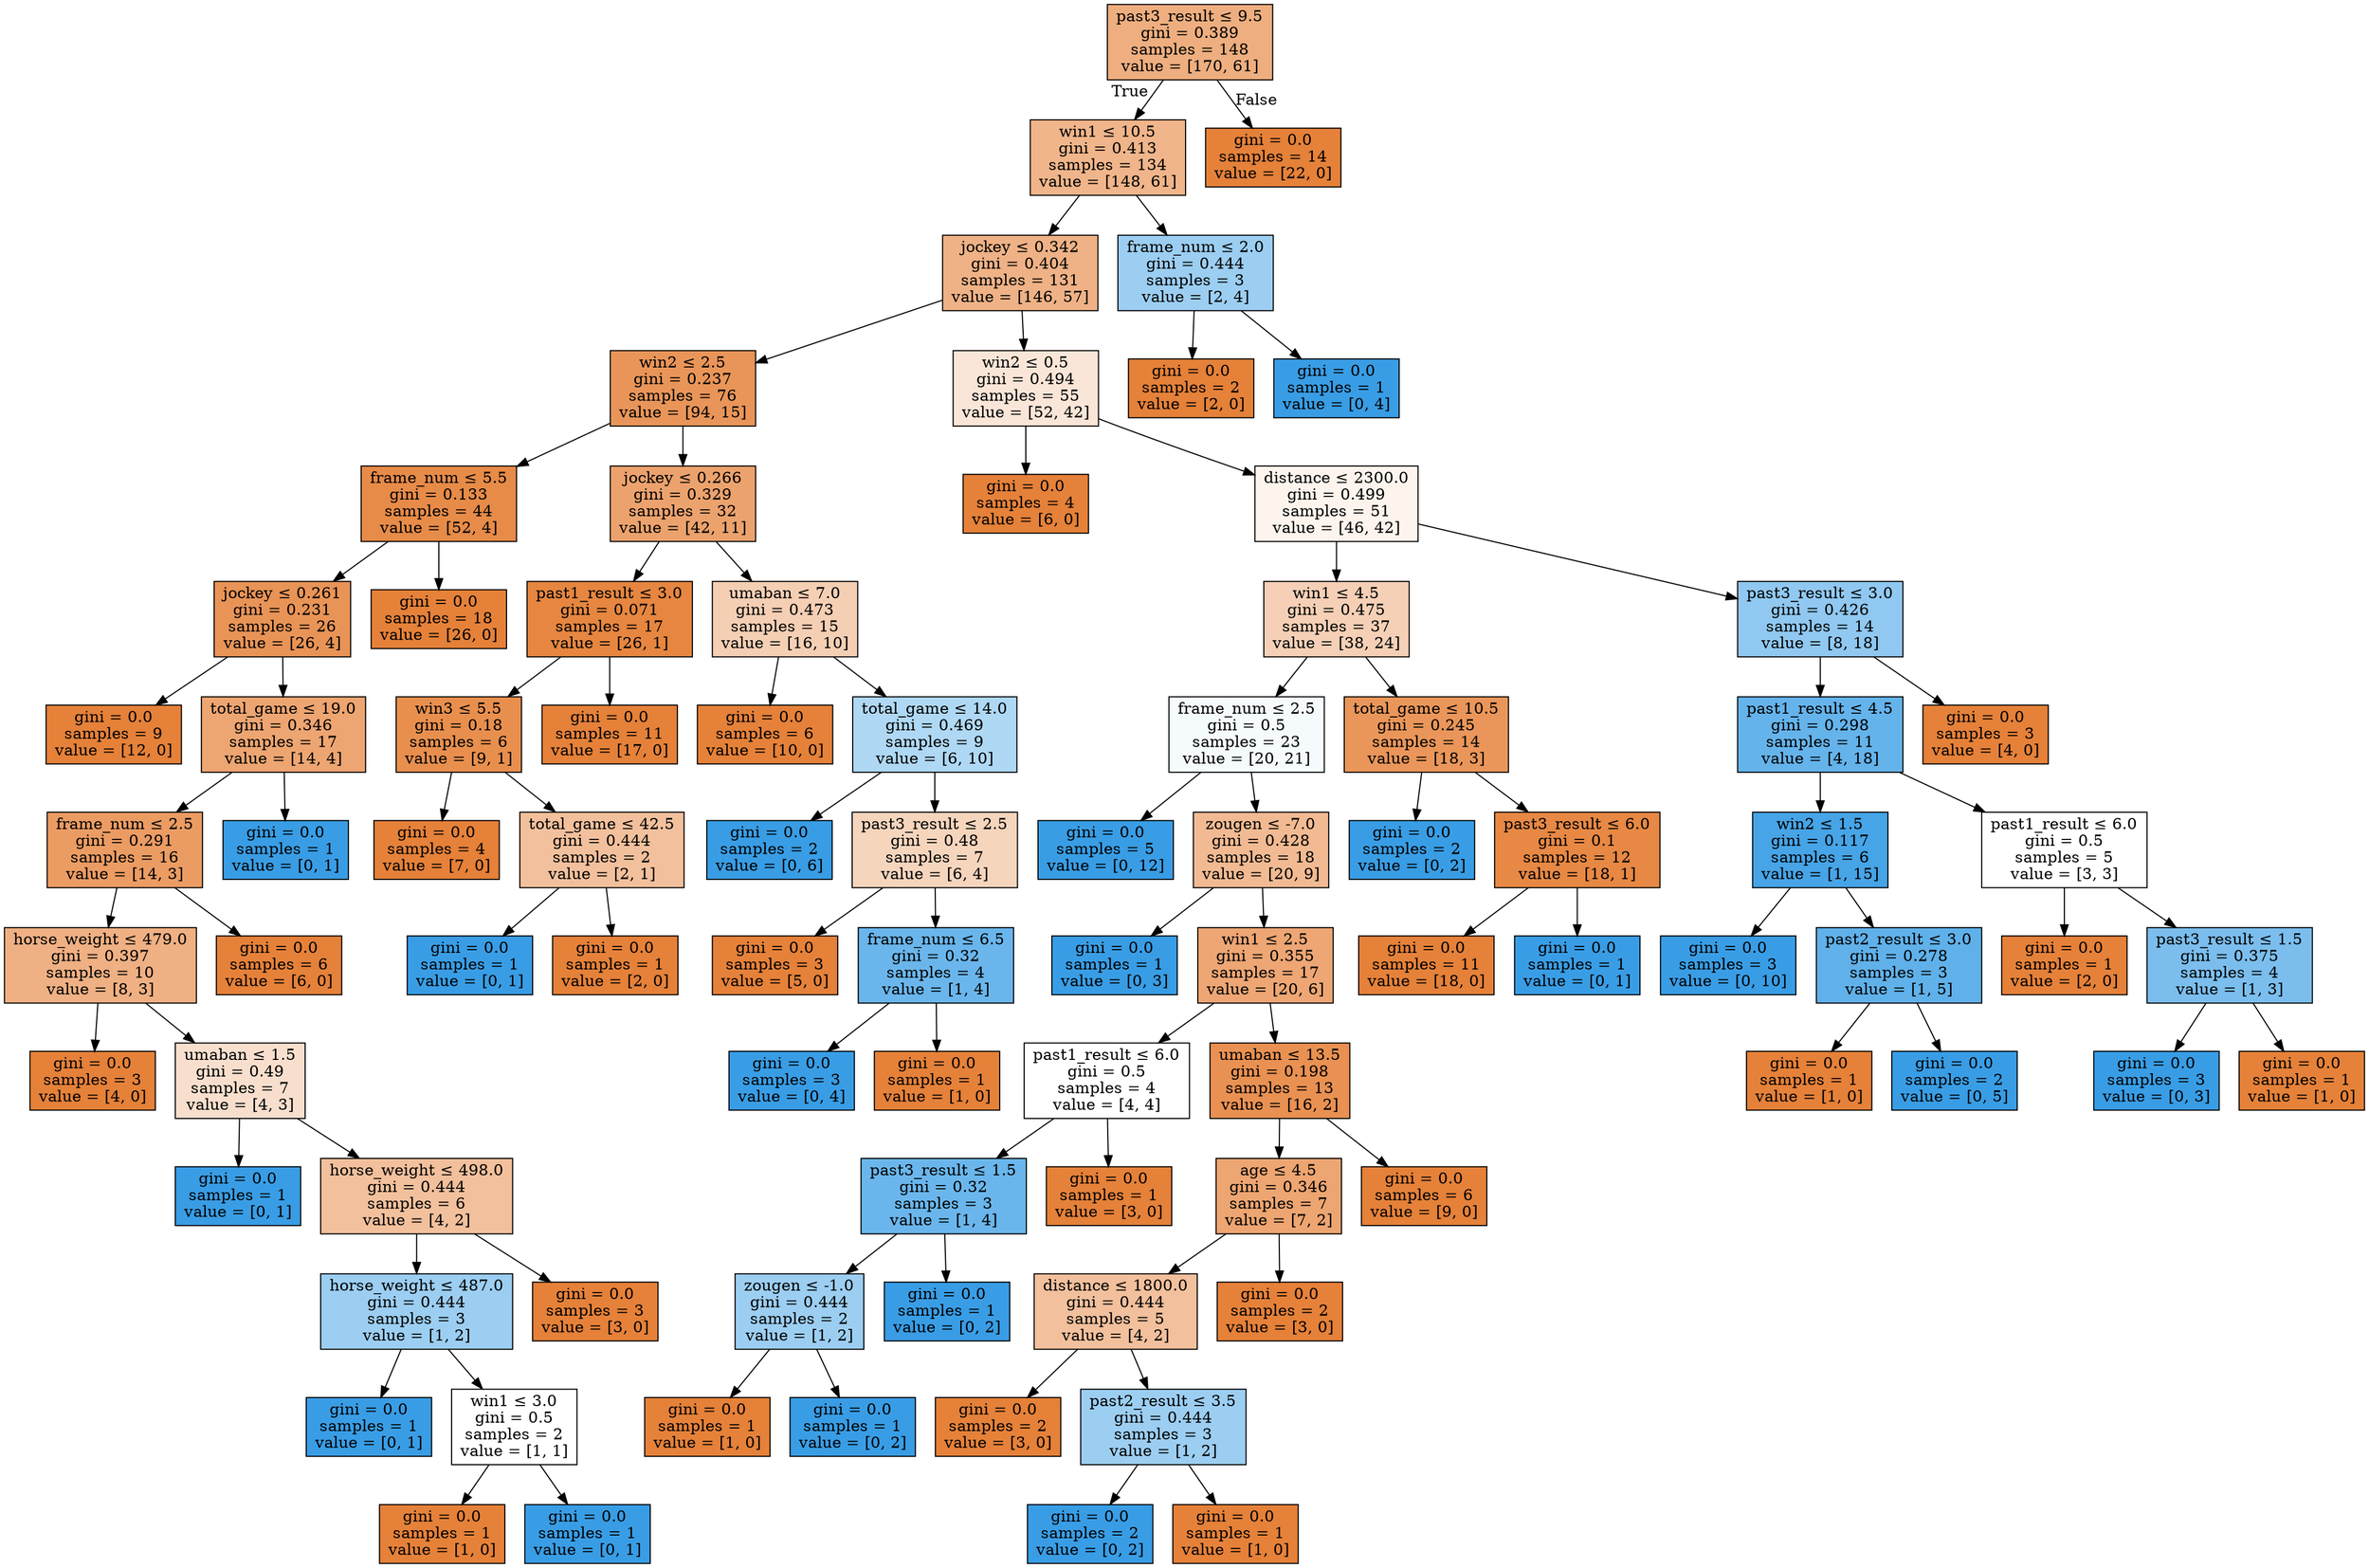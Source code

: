 digraph Tree {
node [shape=box, style="filled", color="black"] ;
0 [label=<past3_result &le; 9.5<br/>gini = 0.389<br/>samples = 148<br/>value = [170, 61]>, fillcolor="#e58139a4"] ;
1 [label=<win1 &le; 10.5<br/>gini = 0.413<br/>samples = 134<br/>value = [148, 61]>, fillcolor="#e5813996"] ;
0 -> 1 [labeldistance=2.5, labelangle=45, headlabel="True"] ;
2 [label=<jockey &le; 0.342<br/>gini = 0.404<br/>samples = 131<br/>value = [146, 57]>, fillcolor="#e581399b"] ;
1 -> 2 ;
3 [label=<win2 &le; 2.5<br/>gini = 0.237<br/>samples = 76<br/>value = [94, 15]>, fillcolor="#e58139d6"] ;
2 -> 3 ;
4 [label=<frame_num &le; 5.5<br/>gini = 0.133<br/>samples = 44<br/>value = [52, 4]>, fillcolor="#e58139eb"] ;
3 -> 4 ;
5 [label=<jockey &le; 0.261<br/>gini = 0.231<br/>samples = 26<br/>value = [26, 4]>, fillcolor="#e58139d8"] ;
4 -> 5 ;
6 [label=<gini = 0.0<br/>samples = 9<br/>value = [12, 0]>, fillcolor="#e58139ff"] ;
5 -> 6 ;
7 [label=<total_game &le; 19.0<br/>gini = 0.346<br/>samples = 17<br/>value = [14, 4]>, fillcolor="#e58139b6"] ;
5 -> 7 ;
8 [label=<frame_num &le; 2.5<br/>gini = 0.291<br/>samples = 16<br/>value = [14, 3]>, fillcolor="#e58139c8"] ;
7 -> 8 ;
9 [label=<horse_weight &le; 479.0<br/>gini = 0.397<br/>samples = 10<br/>value = [8, 3]>, fillcolor="#e581399f"] ;
8 -> 9 ;
10 [label=<gini = 0.0<br/>samples = 3<br/>value = [4, 0]>, fillcolor="#e58139ff"] ;
9 -> 10 ;
11 [label=<umaban &le; 1.5<br/>gini = 0.49<br/>samples = 7<br/>value = [4, 3]>, fillcolor="#e5813940"] ;
9 -> 11 ;
12 [label=<gini = 0.0<br/>samples = 1<br/>value = [0, 1]>, fillcolor="#399de5ff"] ;
11 -> 12 ;
13 [label=<horse_weight &le; 498.0<br/>gini = 0.444<br/>samples = 6<br/>value = [4, 2]>, fillcolor="#e581397f"] ;
11 -> 13 ;
14 [label=<horse_weight &le; 487.0<br/>gini = 0.444<br/>samples = 3<br/>value = [1, 2]>, fillcolor="#399de57f"] ;
13 -> 14 ;
15 [label=<gini = 0.0<br/>samples = 1<br/>value = [0, 1]>, fillcolor="#399de5ff"] ;
14 -> 15 ;
16 [label=<win1 &le; 3.0<br/>gini = 0.5<br/>samples = 2<br/>value = [1, 1]>, fillcolor="#e5813900"] ;
14 -> 16 ;
17 [label=<gini = 0.0<br/>samples = 1<br/>value = [1, 0]>, fillcolor="#e58139ff"] ;
16 -> 17 ;
18 [label=<gini = 0.0<br/>samples = 1<br/>value = [0, 1]>, fillcolor="#399de5ff"] ;
16 -> 18 ;
19 [label=<gini = 0.0<br/>samples = 3<br/>value = [3, 0]>, fillcolor="#e58139ff"] ;
13 -> 19 ;
20 [label=<gini = 0.0<br/>samples = 6<br/>value = [6, 0]>, fillcolor="#e58139ff"] ;
8 -> 20 ;
21 [label=<gini = 0.0<br/>samples = 1<br/>value = [0, 1]>, fillcolor="#399de5ff"] ;
7 -> 21 ;
22 [label=<gini = 0.0<br/>samples = 18<br/>value = [26, 0]>, fillcolor="#e58139ff"] ;
4 -> 22 ;
23 [label=<jockey &le; 0.266<br/>gini = 0.329<br/>samples = 32<br/>value = [42, 11]>, fillcolor="#e58139bc"] ;
3 -> 23 ;
24 [label=<past1_result &le; 3.0<br/>gini = 0.071<br/>samples = 17<br/>value = [26, 1]>, fillcolor="#e58139f5"] ;
23 -> 24 ;
25 [label=<win3 &le; 5.5<br/>gini = 0.18<br/>samples = 6<br/>value = [9, 1]>, fillcolor="#e58139e3"] ;
24 -> 25 ;
26 [label=<gini = 0.0<br/>samples = 4<br/>value = [7, 0]>, fillcolor="#e58139ff"] ;
25 -> 26 ;
27 [label=<total_game &le; 42.5<br/>gini = 0.444<br/>samples = 2<br/>value = [2, 1]>, fillcolor="#e581397f"] ;
25 -> 27 ;
28 [label=<gini = 0.0<br/>samples = 1<br/>value = [0, 1]>, fillcolor="#399de5ff"] ;
27 -> 28 ;
29 [label=<gini = 0.0<br/>samples = 1<br/>value = [2, 0]>, fillcolor="#e58139ff"] ;
27 -> 29 ;
30 [label=<gini = 0.0<br/>samples = 11<br/>value = [17, 0]>, fillcolor="#e58139ff"] ;
24 -> 30 ;
31 [label=<umaban &le; 7.0<br/>gini = 0.473<br/>samples = 15<br/>value = [16, 10]>, fillcolor="#e5813960"] ;
23 -> 31 ;
32 [label=<gini = 0.0<br/>samples = 6<br/>value = [10, 0]>, fillcolor="#e58139ff"] ;
31 -> 32 ;
33 [label=<total_game &le; 14.0<br/>gini = 0.469<br/>samples = 9<br/>value = [6, 10]>, fillcolor="#399de566"] ;
31 -> 33 ;
34 [label=<gini = 0.0<br/>samples = 2<br/>value = [0, 6]>, fillcolor="#399de5ff"] ;
33 -> 34 ;
35 [label=<past3_result &le; 2.5<br/>gini = 0.48<br/>samples = 7<br/>value = [6, 4]>, fillcolor="#e5813955"] ;
33 -> 35 ;
36 [label=<gini = 0.0<br/>samples = 3<br/>value = [5, 0]>, fillcolor="#e58139ff"] ;
35 -> 36 ;
37 [label=<frame_num &le; 6.5<br/>gini = 0.32<br/>samples = 4<br/>value = [1, 4]>, fillcolor="#399de5bf"] ;
35 -> 37 ;
38 [label=<gini = 0.0<br/>samples = 3<br/>value = [0, 4]>, fillcolor="#399de5ff"] ;
37 -> 38 ;
39 [label=<gini = 0.0<br/>samples = 1<br/>value = [1, 0]>, fillcolor="#e58139ff"] ;
37 -> 39 ;
40 [label=<win2 &le; 0.5<br/>gini = 0.494<br/>samples = 55<br/>value = [52, 42]>, fillcolor="#e5813931"] ;
2 -> 40 ;
41 [label=<gini = 0.0<br/>samples = 4<br/>value = [6, 0]>, fillcolor="#e58139ff"] ;
40 -> 41 ;
42 [label=<distance &le; 2300.0<br/>gini = 0.499<br/>samples = 51<br/>value = [46, 42]>, fillcolor="#e5813916"] ;
40 -> 42 ;
43 [label=<win1 &le; 4.5<br/>gini = 0.475<br/>samples = 37<br/>value = [38, 24]>, fillcolor="#e581395e"] ;
42 -> 43 ;
44 [label=<frame_num &le; 2.5<br/>gini = 0.5<br/>samples = 23<br/>value = [20, 21]>, fillcolor="#399de50c"] ;
43 -> 44 ;
45 [label=<gini = 0.0<br/>samples = 5<br/>value = [0, 12]>, fillcolor="#399de5ff"] ;
44 -> 45 ;
46 [label=<zougen &le; -7.0<br/>gini = 0.428<br/>samples = 18<br/>value = [20, 9]>, fillcolor="#e581398c"] ;
44 -> 46 ;
47 [label=<gini = 0.0<br/>samples = 1<br/>value = [0, 3]>, fillcolor="#399de5ff"] ;
46 -> 47 ;
48 [label=<win1 &le; 2.5<br/>gini = 0.355<br/>samples = 17<br/>value = [20, 6]>, fillcolor="#e58139b3"] ;
46 -> 48 ;
49 [label=<past1_result &le; 6.0<br/>gini = 0.5<br/>samples = 4<br/>value = [4, 4]>, fillcolor="#e5813900"] ;
48 -> 49 ;
50 [label=<past3_result &le; 1.5<br/>gini = 0.32<br/>samples = 3<br/>value = [1, 4]>, fillcolor="#399de5bf"] ;
49 -> 50 ;
51 [label=<zougen &le; -1.0<br/>gini = 0.444<br/>samples = 2<br/>value = [1, 2]>, fillcolor="#399de57f"] ;
50 -> 51 ;
52 [label=<gini = 0.0<br/>samples = 1<br/>value = [1, 0]>, fillcolor="#e58139ff"] ;
51 -> 52 ;
53 [label=<gini = 0.0<br/>samples = 1<br/>value = [0, 2]>, fillcolor="#399de5ff"] ;
51 -> 53 ;
54 [label=<gini = 0.0<br/>samples = 1<br/>value = [0, 2]>, fillcolor="#399de5ff"] ;
50 -> 54 ;
55 [label=<gini = 0.0<br/>samples = 1<br/>value = [3, 0]>, fillcolor="#e58139ff"] ;
49 -> 55 ;
56 [label=<umaban &le; 13.5<br/>gini = 0.198<br/>samples = 13<br/>value = [16, 2]>, fillcolor="#e58139df"] ;
48 -> 56 ;
57 [label=<age &le; 4.5<br/>gini = 0.346<br/>samples = 7<br/>value = [7, 2]>, fillcolor="#e58139b6"] ;
56 -> 57 ;
58 [label=<distance &le; 1800.0<br/>gini = 0.444<br/>samples = 5<br/>value = [4, 2]>, fillcolor="#e581397f"] ;
57 -> 58 ;
59 [label=<gini = 0.0<br/>samples = 2<br/>value = [3, 0]>, fillcolor="#e58139ff"] ;
58 -> 59 ;
60 [label=<past2_result &le; 3.5<br/>gini = 0.444<br/>samples = 3<br/>value = [1, 2]>, fillcolor="#399de57f"] ;
58 -> 60 ;
61 [label=<gini = 0.0<br/>samples = 2<br/>value = [0, 2]>, fillcolor="#399de5ff"] ;
60 -> 61 ;
62 [label=<gini = 0.0<br/>samples = 1<br/>value = [1, 0]>, fillcolor="#e58139ff"] ;
60 -> 62 ;
63 [label=<gini = 0.0<br/>samples = 2<br/>value = [3, 0]>, fillcolor="#e58139ff"] ;
57 -> 63 ;
64 [label=<gini = 0.0<br/>samples = 6<br/>value = [9, 0]>, fillcolor="#e58139ff"] ;
56 -> 64 ;
65 [label=<total_game &le; 10.5<br/>gini = 0.245<br/>samples = 14<br/>value = [18, 3]>, fillcolor="#e58139d4"] ;
43 -> 65 ;
66 [label=<gini = 0.0<br/>samples = 2<br/>value = [0, 2]>, fillcolor="#399de5ff"] ;
65 -> 66 ;
67 [label=<past3_result &le; 6.0<br/>gini = 0.1<br/>samples = 12<br/>value = [18, 1]>, fillcolor="#e58139f1"] ;
65 -> 67 ;
68 [label=<gini = 0.0<br/>samples = 11<br/>value = [18, 0]>, fillcolor="#e58139ff"] ;
67 -> 68 ;
69 [label=<gini = 0.0<br/>samples = 1<br/>value = [0, 1]>, fillcolor="#399de5ff"] ;
67 -> 69 ;
70 [label=<past3_result &le; 3.0<br/>gini = 0.426<br/>samples = 14<br/>value = [8, 18]>, fillcolor="#399de58e"] ;
42 -> 70 ;
71 [label=<past1_result &le; 4.5<br/>gini = 0.298<br/>samples = 11<br/>value = [4, 18]>, fillcolor="#399de5c6"] ;
70 -> 71 ;
72 [label=<win2 &le; 1.5<br/>gini = 0.117<br/>samples = 6<br/>value = [1, 15]>, fillcolor="#399de5ee"] ;
71 -> 72 ;
73 [label=<gini = 0.0<br/>samples = 3<br/>value = [0, 10]>, fillcolor="#399de5ff"] ;
72 -> 73 ;
74 [label=<past2_result &le; 3.0<br/>gini = 0.278<br/>samples = 3<br/>value = [1, 5]>, fillcolor="#399de5cc"] ;
72 -> 74 ;
75 [label=<gini = 0.0<br/>samples = 1<br/>value = [1, 0]>, fillcolor="#e58139ff"] ;
74 -> 75 ;
76 [label=<gini = 0.0<br/>samples = 2<br/>value = [0, 5]>, fillcolor="#399de5ff"] ;
74 -> 76 ;
77 [label=<past1_result &le; 6.0<br/>gini = 0.5<br/>samples = 5<br/>value = [3, 3]>, fillcolor="#e5813900"] ;
71 -> 77 ;
78 [label=<gini = 0.0<br/>samples = 1<br/>value = [2, 0]>, fillcolor="#e58139ff"] ;
77 -> 78 ;
79 [label=<past3_result &le; 1.5<br/>gini = 0.375<br/>samples = 4<br/>value = [1, 3]>, fillcolor="#399de5aa"] ;
77 -> 79 ;
80 [label=<gini = 0.0<br/>samples = 3<br/>value = [0, 3]>, fillcolor="#399de5ff"] ;
79 -> 80 ;
81 [label=<gini = 0.0<br/>samples = 1<br/>value = [1, 0]>, fillcolor="#e58139ff"] ;
79 -> 81 ;
82 [label=<gini = 0.0<br/>samples = 3<br/>value = [4, 0]>, fillcolor="#e58139ff"] ;
70 -> 82 ;
83 [label=<frame_num &le; 2.0<br/>gini = 0.444<br/>samples = 3<br/>value = [2, 4]>, fillcolor="#399de57f"] ;
1 -> 83 ;
84 [label=<gini = 0.0<br/>samples = 2<br/>value = [2, 0]>, fillcolor="#e58139ff"] ;
83 -> 84 ;
85 [label=<gini = 0.0<br/>samples = 1<br/>value = [0, 4]>, fillcolor="#399de5ff"] ;
83 -> 85 ;
86 [label=<gini = 0.0<br/>samples = 14<br/>value = [22, 0]>, fillcolor="#e58139ff"] ;
0 -> 86 [labeldistance=2.5, labelangle=-45, headlabel="False"] ;
}